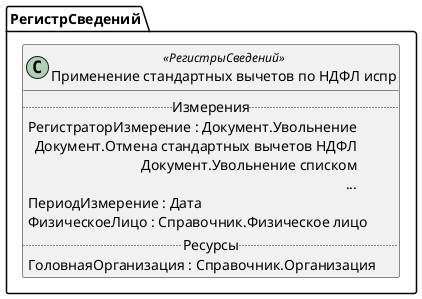 ﻿@startuml ПрименениеСтандартныхВычетовПоНДФЛИспр
'!include templates.wsd
'..\include templates.wsd
class РегистрСведений.ПрименениеСтандартныхВычетовПоНДФЛИспр as "Применение стандартных вычетов по НДФЛ испр" <<РегистрыСведений>>
{
..Измерения..
РегистраторИзмерение : Документ.Увольнение\rДокумент.Отмена стандартных вычетов НДФЛ\rДокумент.Увольнение списком\r...
ПериодИзмерение : Дата
ФизическоеЛицо : Справочник.Физическое лицо
..Ресурсы..
ГоловнаяОрганизация : Справочник.Организация
}
@enduml
